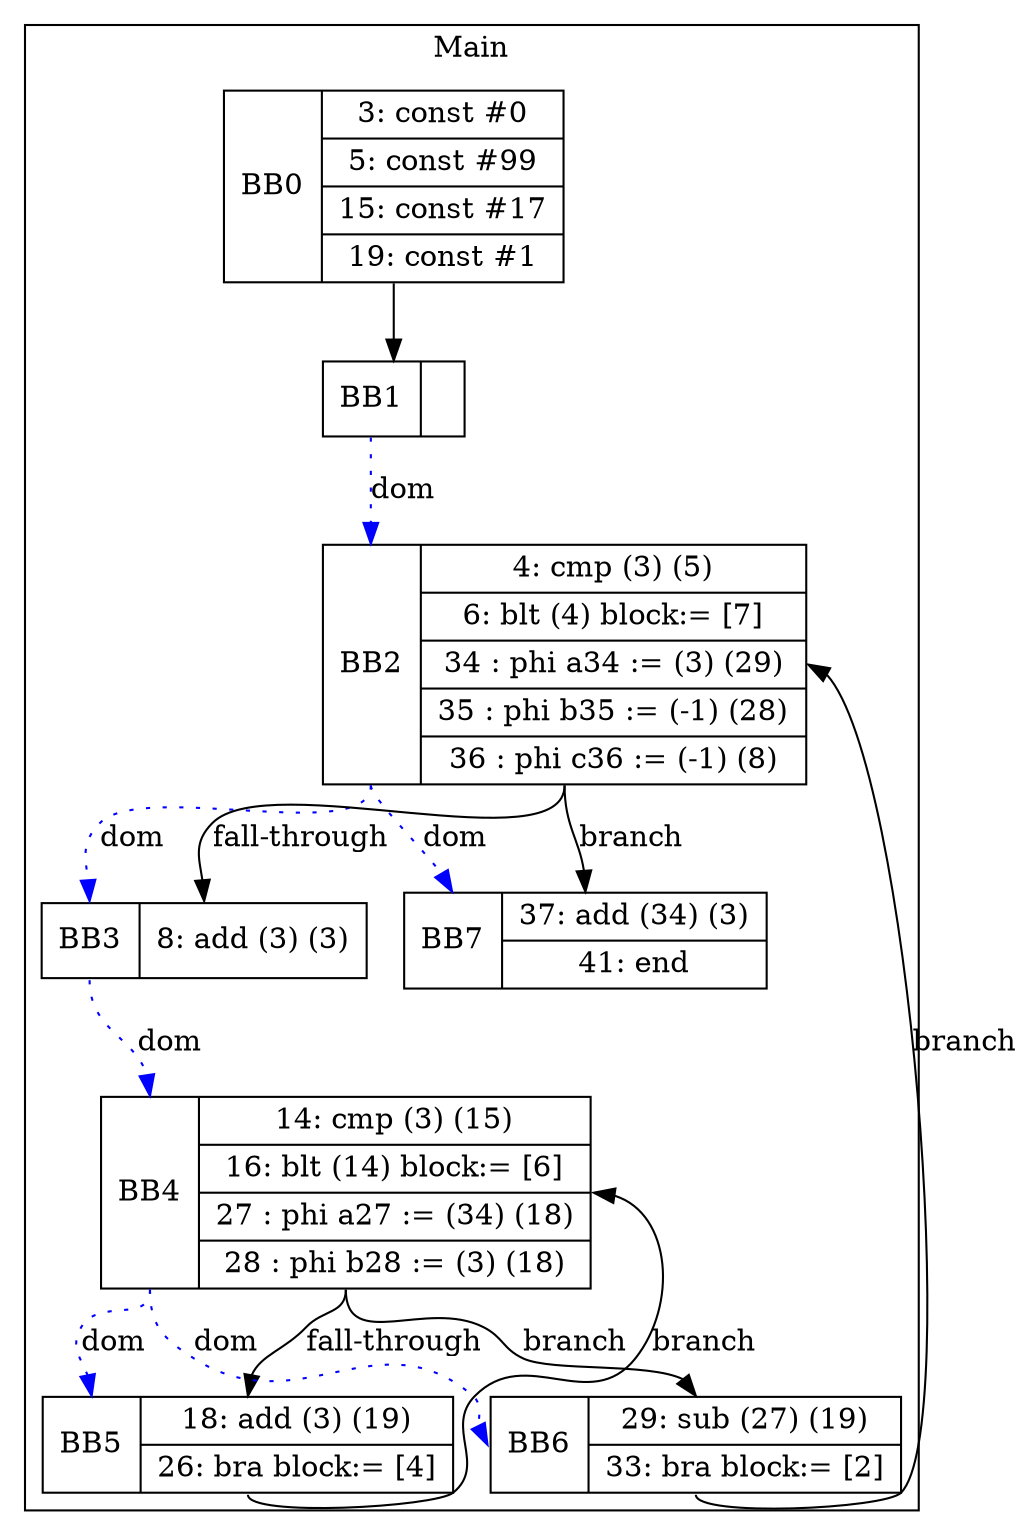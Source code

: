 digraph G {
node [shape=record];
subgraph cluster_main{
label = "Main";
BB0 [shape=record, label="<b>BB0|{3: const #0|5: const #99|15: const #17|19: const #1}"];
BB1 [shape=record, label="<b>BB1|}"];
BB2 [shape=record, label="<b>BB2|{4: cmp (3) (5)|6: blt (4) block:= [7]|34 : phi a34 := (3) (29)|35 : phi b35 := (-1) (28)|36 : phi c36 := (-1) (8)}"];
BB3 [shape=record, label="<b>BB3|{8: add (3) (3)}"];
BB4 [shape=record, label="<b>BB4|{14: cmp (3) (15)|16: blt (14) block:= [6]|27 : phi a27 := (34) (18)|28 : phi b28 := (3) (18)}"];
BB5 [shape=record, label="<b>BB5|{18: add (3) (19)|26: bra block:= [4]}"];
BB6 [shape=record, label="<b>BB6|{29: sub (27) (19)|33: bra block:= [2]}"];
BB7 [shape=record, label="<b>BB7|{37: add (34) (3)|41: end}"];
}
BB0:s -> BB1:n ;
BB1:b -> BB2:b [color=blue, style=dotted, label="dom"];
BB3:b -> BB4:b [color=blue, style=dotted, label="dom"];
BB2:b -> BB7:b [color=blue, style=dotted, label="dom"];
BB4:b -> BB6:b [color=blue, style=dotted, label="dom"];
BB2:b -> BB3:b [color=blue, style=dotted, label="dom"];
BB4:b -> BB5:b [color=blue, style=dotted, label="dom"];
BB4:s -> BB6:n [label="branch"];
BB2:s -> BB7:n [label="branch"];
BB6:s -> BB2:e [label="branch"];
BB5:s -> BB4:e [label="branch"];
BB2:s -> BB3:n [label="fall-through"];
BB4:s -> BB5:n [label="fall-through"];
}
